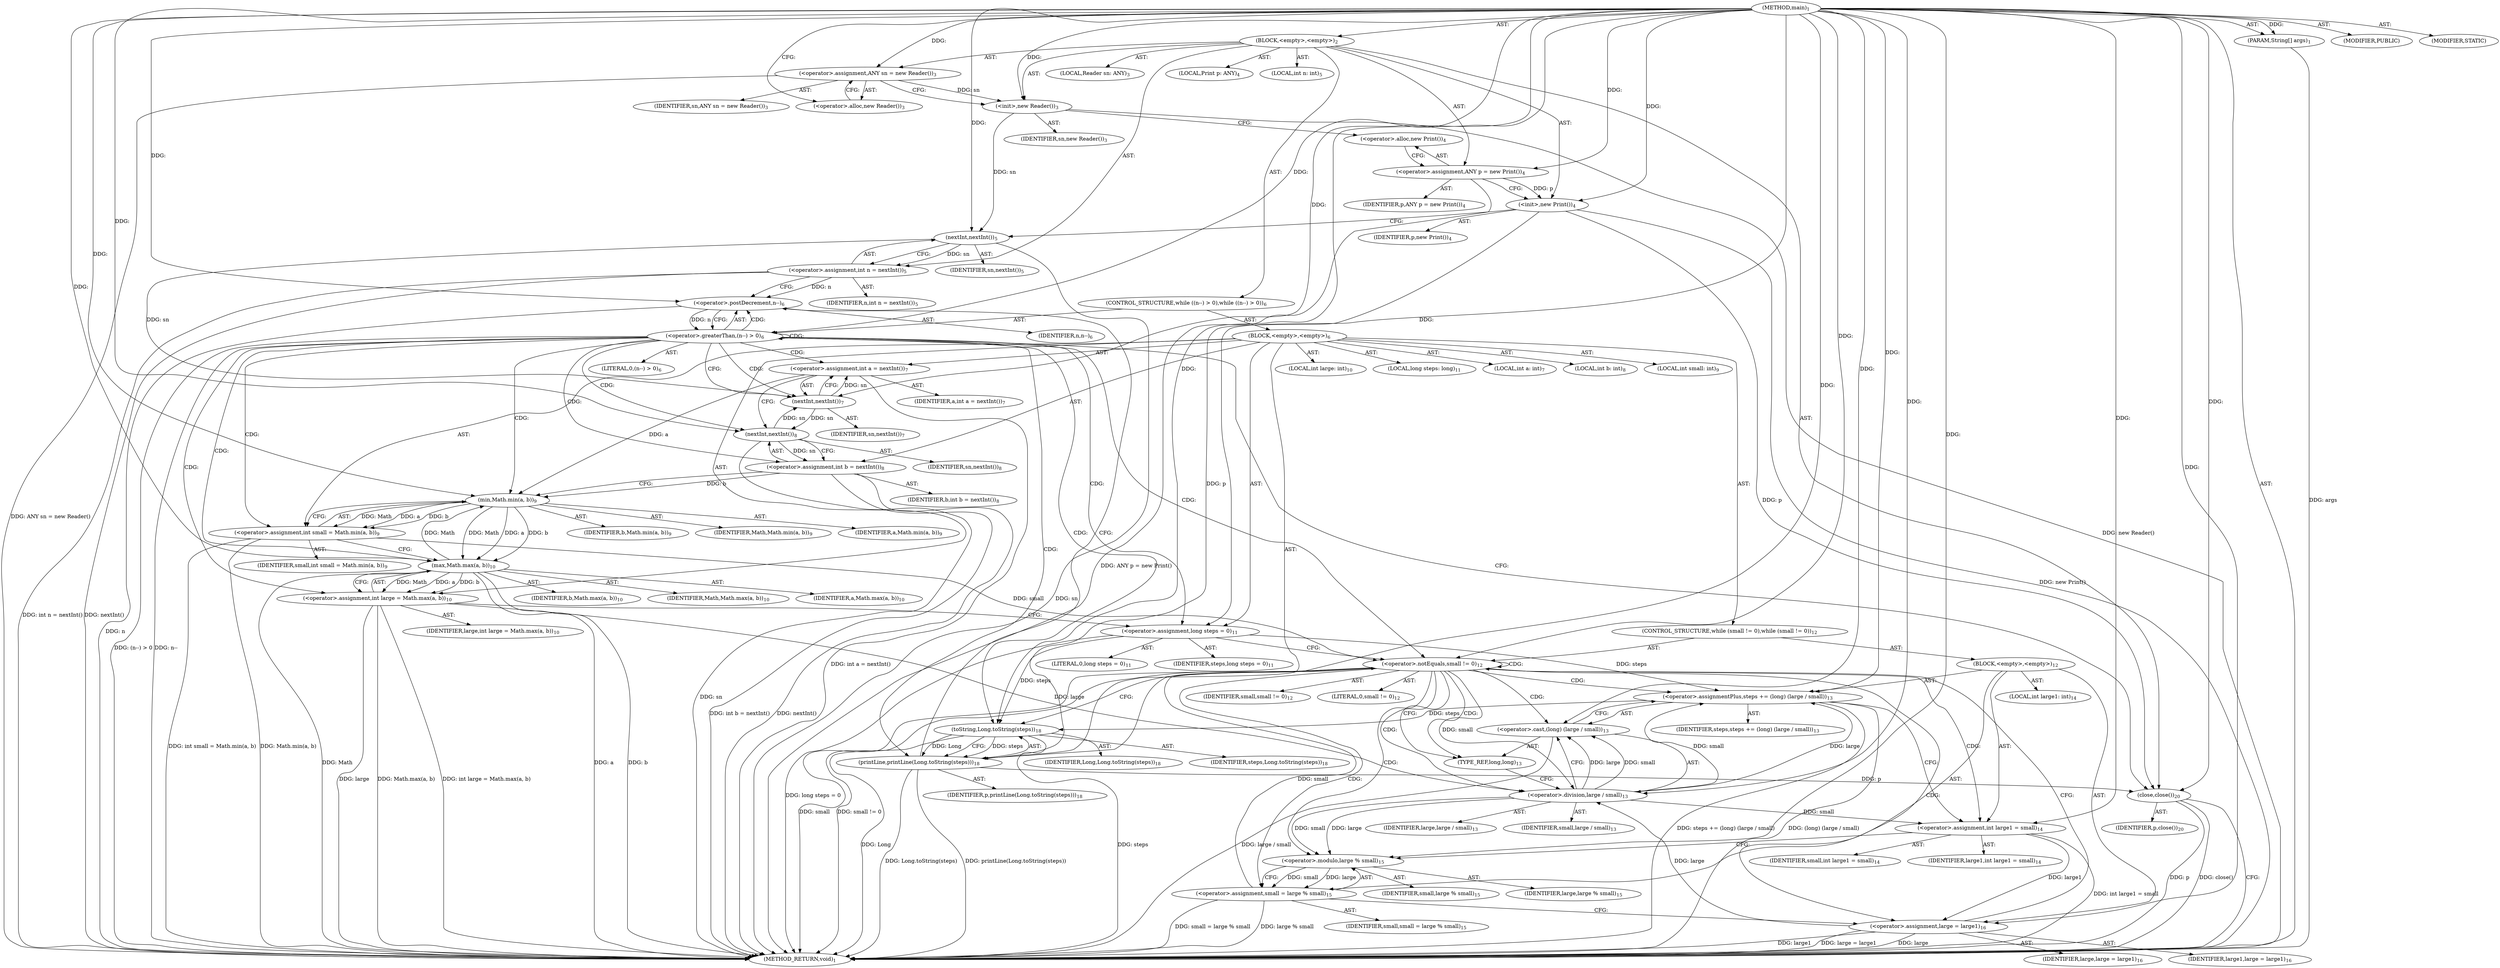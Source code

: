 digraph "main" {  
"21" [label = <(METHOD,main)<SUB>1</SUB>> ]
"22" [label = <(PARAM,String[] args)<SUB>1</SUB>> ]
"23" [label = <(BLOCK,&lt;empty&gt;,&lt;empty&gt;)<SUB>2</SUB>> ]
"4" [label = <(LOCAL,Reader sn: ANY)<SUB>3</SUB>> ]
"24" [label = <(&lt;operator&gt;.assignment,ANY sn = new Reader())<SUB>3</SUB>> ]
"25" [label = <(IDENTIFIER,sn,ANY sn = new Reader())<SUB>3</SUB>> ]
"26" [label = <(&lt;operator&gt;.alloc,new Reader())<SUB>3</SUB>> ]
"27" [label = <(&lt;init&gt;,new Reader())<SUB>3</SUB>> ]
"3" [label = <(IDENTIFIER,sn,new Reader())<SUB>3</SUB>> ]
"6" [label = <(LOCAL,Print p: ANY)<SUB>4</SUB>> ]
"28" [label = <(&lt;operator&gt;.assignment,ANY p = new Print())<SUB>4</SUB>> ]
"29" [label = <(IDENTIFIER,p,ANY p = new Print())<SUB>4</SUB>> ]
"30" [label = <(&lt;operator&gt;.alloc,new Print())<SUB>4</SUB>> ]
"31" [label = <(&lt;init&gt;,new Print())<SUB>4</SUB>> ]
"5" [label = <(IDENTIFIER,p,new Print())<SUB>4</SUB>> ]
"32" [label = <(LOCAL,int n: int)<SUB>5</SUB>> ]
"33" [label = <(&lt;operator&gt;.assignment,int n = nextInt())<SUB>5</SUB>> ]
"34" [label = <(IDENTIFIER,n,int n = nextInt())<SUB>5</SUB>> ]
"35" [label = <(nextInt,nextInt())<SUB>5</SUB>> ]
"36" [label = <(IDENTIFIER,sn,nextInt())<SUB>5</SUB>> ]
"37" [label = <(CONTROL_STRUCTURE,while ((n--) &gt; 0),while ((n--) &gt; 0))<SUB>6</SUB>> ]
"38" [label = <(&lt;operator&gt;.greaterThan,(n--) &gt; 0)<SUB>6</SUB>> ]
"39" [label = <(&lt;operator&gt;.postDecrement,n--)<SUB>6</SUB>> ]
"40" [label = <(IDENTIFIER,n,n--)<SUB>6</SUB>> ]
"41" [label = <(LITERAL,0,(n--) &gt; 0)<SUB>6</SUB>> ]
"42" [label = <(BLOCK,&lt;empty&gt;,&lt;empty&gt;)<SUB>6</SUB>> ]
"43" [label = <(LOCAL,int a: int)<SUB>7</SUB>> ]
"44" [label = <(&lt;operator&gt;.assignment,int a = nextInt())<SUB>7</SUB>> ]
"45" [label = <(IDENTIFIER,a,int a = nextInt())<SUB>7</SUB>> ]
"46" [label = <(nextInt,nextInt())<SUB>7</SUB>> ]
"47" [label = <(IDENTIFIER,sn,nextInt())<SUB>7</SUB>> ]
"48" [label = <(LOCAL,int b: int)<SUB>8</SUB>> ]
"49" [label = <(&lt;operator&gt;.assignment,int b = nextInt())<SUB>8</SUB>> ]
"50" [label = <(IDENTIFIER,b,int b = nextInt())<SUB>8</SUB>> ]
"51" [label = <(nextInt,nextInt())<SUB>8</SUB>> ]
"52" [label = <(IDENTIFIER,sn,nextInt())<SUB>8</SUB>> ]
"53" [label = <(LOCAL,int small: int)<SUB>9</SUB>> ]
"54" [label = <(&lt;operator&gt;.assignment,int small = Math.min(a, b))<SUB>9</SUB>> ]
"55" [label = <(IDENTIFIER,small,int small = Math.min(a, b))<SUB>9</SUB>> ]
"56" [label = <(min,Math.min(a, b))<SUB>9</SUB>> ]
"57" [label = <(IDENTIFIER,Math,Math.min(a, b))<SUB>9</SUB>> ]
"58" [label = <(IDENTIFIER,a,Math.min(a, b))<SUB>9</SUB>> ]
"59" [label = <(IDENTIFIER,b,Math.min(a, b))<SUB>9</SUB>> ]
"60" [label = <(LOCAL,int large: int)<SUB>10</SUB>> ]
"61" [label = <(&lt;operator&gt;.assignment,int large = Math.max(a, b))<SUB>10</SUB>> ]
"62" [label = <(IDENTIFIER,large,int large = Math.max(a, b))<SUB>10</SUB>> ]
"63" [label = <(max,Math.max(a, b))<SUB>10</SUB>> ]
"64" [label = <(IDENTIFIER,Math,Math.max(a, b))<SUB>10</SUB>> ]
"65" [label = <(IDENTIFIER,a,Math.max(a, b))<SUB>10</SUB>> ]
"66" [label = <(IDENTIFIER,b,Math.max(a, b))<SUB>10</SUB>> ]
"67" [label = <(LOCAL,long steps: long)<SUB>11</SUB>> ]
"68" [label = <(&lt;operator&gt;.assignment,long steps = 0)<SUB>11</SUB>> ]
"69" [label = <(IDENTIFIER,steps,long steps = 0)<SUB>11</SUB>> ]
"70" [label = <(LITERAL,0,long steps = 0)<SUB>11</SUB>> ]
"71" [label = <(CONTROL_STRUCTURE,while (small != 0),while (small != 0))<SUB>12</SUB>> ]
"72" [label = <(&lt;operator&gt;.notEquals,small != 0)<SUB>12</SUB>> ]
"73" [label = <(IDENTIFIER,small,small != 0)<SUB>12</SUB>> ]
"74" [label = <(LITERAL,0,small != 0)<SUB>12</SUB>> ]
"75" [label = <(BLOCK,&lt;empty&gt;,&lt;empty&gt;)<SUB>12</SUB>> ]
"76" [label = <(&lt;operator&gt;.assignmentPlus,steps += (long) (large / small))<SUB>13</SUB>> ]
"77" [label = <(IDENTIFIER,steps,steps += (long) (large / small))<SUB>13</SUB>> ]
"78" [label = <(&lt;operator&gt;.cast,(long) (large / small))<SUB>13</SUB>> ]
"79" [label = <(TYPE_REF,long,long)<SUB>13</SUB>> ]
"80" [label = <(&lt;operator&gt;.division,large / small)<SUB>13</SUB>> ]
"81" [label = <(IDENTIFIER,large,large / small)<SUB>13</SUB>> ]
"82" [label = <(IDENTIFIER,small,large / small)<SUB>13</SUB>> ]
"83" [label = <(LOCAL,int large1: int)<SUB>14</SUB>> ]
"84" [label = <(&lt;operator&gt;.assignment,int large1 = small)<SUB>14</SUB>> ]
"85" [label = <(IDENTIFIER,large1,int large1 = small)<SUB>14</SUB>> ]
"86" [label = <(IDENTIFIER,small,int large1 = small)<SUB>14</SUB>> ]
"87" [label = <(&lt;operator&gt;.assignment,small = large % small)<SUB>15</SUB>> ]
"88" [label = <(IDENTIFIER,small,small = large % small)<SUB>15</SUB>> ]
"89" [label = <(&lt;operator&gt;.modulo,large % small)<SUB>15</SUB>> ]
"90" [label = <(IDENTIFIER,large,large % small)<SUB>15</SUB>> ]
"91" [label = <(IDENTIFIER,small,large % small)<SUB>15</SUB>> ]
"92" [label = <(&lt;operator&gt;.assignment,large = large1)<SUB>16</SUB>> ]
"93" [label = <(IDENTIFIER,large,large = large1)<SUB>16</SUB>> ]
"94" [label = <(IDENTIFIER,large1,large = large1)<SUB>16</SUB>> ]
"95" [label = <(printLine,printLine(Long.toString(steps)))<SUB>18</SUB>> ]
"96" [label = <(IDENTIFIER,p,printLine(Long.toString(steps)))<SUB>18</SUB>> ]
"97" [label = <(toString,Long.toString(steps))<SUB>18</SUB>> ]
"98" [label = <(IDENTIFIER,Long,Long.toString(steps))<SUB>18</SUB>> ]
"99" [label = <(IDENTIFIER,steps,Long.toString(steps))<SUB>18</SUB>> ]
"100" [label = <(close,close())<SUB>20</SUB>> ]
"101" [label = <(IDENTIFIER,p,close())<SUB>20</SUB>> ]
"102" [label = <(MODIFIER,PUBLIC)> ]
"103" [label = <(MODIFIER,STATIC)> ]
"104" [label = <(METHOD_RETURN,void)<SUB>1</SUB>> ]
  "21" -> "22"  [ label = "AST: "] 
  "21" -> "23"  [ label = "AST: "] 
  "21" -> "102"  [ label = "AST: "] 
  "21" -> "103"  [ label = "AST: "] 
  "21" -> "104"  [ label = "AST: "] 
  "23" -> "4"  [ label = "AST: "] 
  "23" -> "24"  [ label = "AST: "] 
  "23" -> "27"  [ label = "AST: "] 
  "23" -> "6"  [ label = "AST: "] 
  "23" -> "28"  [ label = "AST: "] 
  "23" -> "31"  [ label = "AST: "] 
  "23" -> "32"  [ label = "AST: "] 
  "23" -> "33"  [ label = "AST: "] 
  "23" -> "37"  [ label = "AST: "] 
  "23" -> "100"  [ label = "AST: "] 
  "24" -> "25"  [ label = "AST: "] 
  "24" -> "26"  [ label = "AST: "] 
  "27" -> "3"  [ label = "AST: "] 
  "28" -> "29"  [ label = "AST: "] 
  "28" -> "30"  [ label = "AST: "] 
  "31" -> "5"  [ label = "AST: "] 
  "33" -> "34"  [ label = "AST: "] 
  "33" -> "35"  [ label = "AST: "] 
  "35" -> "36"  [ label = "AST: "] 
  "37" -> "38"  [ label = "AST: "] 
  "37" -> "42"  [ label = "AST: "] 
  "38" -> "39"  [ label = "AST: "] 
  "38" -> "41"  [ label = "AST: "] 
  "39" -> "40"  [ label = "AST: "] 
  "42" -> "43"  [ label = "AST: "] 
  "42" -> "44"  [ label = "AST: "] 
  "42" -> "48"  [ label = "AST: "] 
  "42" -> "49"  [ label = "AST: "] 
  "42" -> "53"  [ label = "AST: "] 
  "42" -> "54"  [ label = "AST: "] 
  "42" -> "60"  [ label = "AST: "] 
  "42" -> "61"  [ label = "AST: "] 
  "42" -> "67"  [ label = "AST: "] 
  "42" -> "68"  [ label = "AST: "] 
  "42" -> "71"  [ label = "AST: "] 
  "42" -> "95"  [ label = "AST: "] 
  "44" -> "45"  [ label = "AST: "] 
  "44" -> "46"  [ label = "AST: "] 
  "46" -> "47"  [ label = "AST: "] 
  "49" -> "50"  [ label = "AST: "] 
  "49" -> "51"  [ label = "AST: "] 
  "51" -> "52"  [ label = "AST: "] 
  "54" -> "55"  [ label = "AST: "] 
  "54" -> "56"  [ label = "AST: "] 
  "56" -> "57"  [ label = "AST: "] 
  "56" -> "58"  [ label = "AST: "] 
  "56" -> "59"  [ label = "AST: "] 
  "61" -> "62"  [ label = "AST: "] 
  "61" -> "63"  [ label = "AST: "] 
  "63" -> "64"  [ label = "AST: "] 
  "63" -> "65"  [ label = "AST: "] 
  "63" -> "66"  [ label = "AST: "] 
  "68" -> "69"  [ label = "AST: "] 
  "68" -> "70"  [ label = "AST: "] 
  "71" -> "72"  [ label = "AST: "] 
  "71" -> "75"  [ label = "AST: "] 
  "72" -> "73"  [ label = "AST: "] 
  "72" -> "74"  [ label = "AST: "] 
  "75" -> "76"  [ label = "AST: "] 
  "75" -> "83"  [ label = "AST: "] 
  "75" -> "84"  [ label = "AST: "] 
  "75" -> "87"  [ label = "AST: "] 
  "75" -> "92"  [ label = "AST: "] 
  "76" -> "77"  [ label = "AST: "] 
  "76" -> "78"  [ label = "AST: "] 
  "78" -> "79"  [ label = "AST: "] 
  "78" -> "80"  [ label = "AST: "] 
  "80" -> "81"  [ label = "AST: "] 
  "80" -> "82"  [ label = "AST: "] 
  "84" -> "85"  [ label = "AST: "] 
  "84" -> "86"  [ label = "AST: "] 
  "87" -> "88"  [ label = "AST: "] 
  "87" -> "89"  [ label = "AST: "] 
  "89" -> "90"  [ label = "AST: "] 
  "89" -> "91"  [ label = "AST: "] 
  "92" -> "93"  [ label = "AST: "] 
  "92" -> "94"  [ label = "AST: "] 
  "95" -> "96"  [ label = "AST: "] 
  "95" -> "97"  [ label = "AST: "] 
  "97" -> "98"  [ label = "AST: "] 
  "97" -> "99"  [ label = "AST: "] 
  "100" -> "101"  [ label = "AST: "] 
  "24" -> "27"  [ label = "CFG: "] 
  "27" -> "30"  [ label = "CFG: "] 
  "28" -> "31"  [ label = "CFG: "] 
  "31" -> "35"  [ label = "CFG: "] 
  "33" -> "39"  [ label = "CFG: "] 
  "100" -> "104"  [ label = "CFG: "] 
  "26" -> "24"  [ label = "CFG: "] 
  "30" -> "28"  [ label = "CFG: "] 
  "35" -> "33"  [ label = "CFG: "] 
  "38" -> "46"  [ label = "CFG: "] 
  "38" -> "100"  [ label = "CFG: "] 
  "39" -> "38"  [ label = "CFG: "] 
  "44" -> "51"  [ label = "CFG: "] 
  "49" -> "56"  [ label = "CFG: "] 
  "54" -> "63"  [ label = "CFG: "] 
  "61" -> "68"  [ label = "CFG: "] 
  "68" -> "72"  [ label = "CFG: "] 
  "95" -> "39"  [ label = "CFG: "] 
  "46" -> "44"  [ label = "CFG: "] 
  "51" -> "49"  [ label = "CFG: "] 
  "56" -> "54"  [ label = "CFG: "] 
  "63" -> "61"  [ label = "CFG: "] 
  "72" -> "79"  [ label = "CFG: "] 
  "72" -> "97"  [ label = "CFG: "] 
  "97" -> "95"  [ label = "CFG: "] 
  "76" -> "84"  [ label = "CFG: "] 
  "84" -> "89"  [ label = "CFG: "] 
  "87" -> "92"  [ label = "CFG: "] 
  "92" -> "72"  [ label = "CFG: "] 
  "78" -> "76"  [ label = "CFG: "] 
  "89" -> "87"  [ label = "CFG: "] 
  "79" -> "80"  [ label = "CFG: "] 
  "80" -> "78"  [ label = "CFG: "] 
  "21" -> "26"  [ label = "CFG: "] 
  "22" -> "104"  [ label = "DDG: args"] 
  "24" -> "104"  [ label = "DDG: ANY sn = new Reader()"] 
  "27" -> "104"  [ label = "DDG: new Reader()"] 
  "28" -> "104"  [ label = "DDG: ANY p = new Print()"] 
  "31" -> "104"  [ label = "DDG: new Print()"] 
  "35" -> "104"  [ label = "DDG: sn"] 
  "33" -> "104"  [ label = "DDG: nextInt()"] 
  "33" -> "104"  [ label = "DDG: int n = nextInt()"] 
  "39" -> "104"  [ label = "DDG: n"] 
  "38" -> "104"  [ label = "DDG: n--"] 
  "38" -> "104"  [ label = "DDG: (n--) &gt; 0"] 
  "100" -> "104"  [ label = "DDG: p"] 
  "100" -> "104"  [ label = "DDG: close()"] 
  "44" -> "104"  [ label = "DDG: int a = nextInt()"] 
  "51" -> "104"  [ label = "DDG: sn"] 
  "49" -> "104"  [ label = "DDG: nextInt()"] 
  "49" -> "104"  [ label = "DDG: int b = nextInt()"] 
  "54" -> "104"  [ label = "DDG: Math.min(a, b)"] 
  "54" -> "104"  [ label = "DDG: int small = Math.min(a, b)"] 
  "61" -> "104"  [ label = "DDG: large"] 
  "63" -> "104"  [ label = "DDG: Math"] 
  "63" -> "104"  [ label = "DDG: a"] 
  "63" -> "104"  [ label = "DDG: b"] 
  "61" -> "104"  [ label = "DDG: Math.max(a, b)"] 
  "61" -> "104"  [ label = "DDG: int large = Math.max(a, b)"] 
  "68" -> "104"  [ label = "DDG: long steps = 0"] 
  "72" -> "104"  [ label = "DDG: small"] 
  "72" -> "104"  [ label = "DDG: small != 0"] 
  "97" -> "104"  [ label = "DDG: steps"] 
  "95" -> "104"  [ label = "DDG: Long.toString(steps)"] 
  "95" -> "104"  [ label = "DDG: printLine(Long.toString(steps))"] 
  "78" -> "104"  [ label = "DDG: large / small"] 
  "76" -> "104"  [ label = "DDG: (long) (large / small)"] 
  "76" -> "104"  [ label = "DDG: steps += (long) (large / small)"] 
  "84" -> "104"  [ label = "DDG: int large1 = small"] 
  "87" -> "104"  [ label = "DDG: large % small"] 
  "87" -> "104"  [ label = "DDG: small = large % small"] 
  "92" -> "104"  [ label = "DDG: large"] 
  "92" -> "104"  [ label = "DDG: large1"] 
  "92" -> "104"  [ label = "DDG: large = large1"] 
  "97" -> "104"  [ label = "DDG: Long"] 
  "21" -> "22"  [ label = "DDG: "] 
  "21" -> "24"  [ label = "DDG: "] 
  "21" -> "28"  [ label = "DDG: "] 
  "35" -> "33"  [ label = "DDG: sn"] 
  "24" -> "27"  [ label = "DDG: sn"] 
  "21" -> "27"  [ label = "DDG: "] 
  "28" -> "31"  [ label = "DDG: p"] 
  "21" -> "31"  [ label = "DDG: "] 
  "31" -> "100"  [ label = "DDG: p"] 
  "95" -> "100"  [ label = "DDG: p"] 
  "21" -> "100"  [ label = "DDG: "] 
  "27" -> "35"  [ label = "DDG: sn"] 
  "21" -> "35"  [ label = "DDG: "] 
  "39" -> "38"  [ label = "DDG: n"] 
  "21" -> "38"  [ label = "DDG: "] 
  "46" -> "44"  [ label = "DDG: sn"] 
  "51" -> "49"  [ label = "DDG: sn"] 
  "56" -> "54"  [ label = "DDG: Math"] 
  "56" -> "54"  [ label = "DDG: a"] 
  "56" -> "54"  [ label = "DDG: b"] 
  "63" -> "61"  [ label = "DDG: Math"] 
  "63" -> "61"  [ label = "DDG: a"] 
  "63" -> "61"  [ label = "DDG: b"] 
  "21" -> "68"  [ label = "DDG: "] 
  "33" -> "39"  [ label = "DDG: n"] 
  "21" -> "39"  [ label = "DDG: "] 
  "31" -> "95"  [ label = "DDG: p"] 
  "21" -> "95"  [ label = "DDG: "] 
  "97" -> "95"  [ label = "DDG: Long"] 
  "97" -> "95"  [ label = "DDG: steps"] 
  "35" -> "46"  [ label = "DDG: sn"] 
  "51" -> "46"  [ label = "DDG: sn"] 
  "21" -> "46"  [ label = "DDG: "] 
  "46" -> "51"  [ label = "DDG: sn"] 
  "21" -> "51"  [ label = "DDG: "] 
  "63" -> "56"  [ label = "DDG: Math"] 
  "21" -> "56"  [ label = "DDG: "] 
  "44" -> "56"  [ label = "DDG: a"] 
  "49" -> "56"  [ label = "DDG: b"] 
  "56" -> "63"  [ label = "DDG: Math"] 
  "21" -> "63"  [ label = "DDG: "] 
  "56" -> "63"  [ label = "DDG: a"] 
  "56" -> "63"  [ label = "DDG: b"] 
  "54" -> "72"  [ label = "DDG: small"] 
  "87" -> "72"  [ label = "DDG: small"] 
  "21" -> "72"  [ label = "DDG: "] 
  "21" -> "76"  [ label = "DDG: "] 
  "80" -> "76"  [ label = "DDG: large"] 
  "80" -> "76"  [ label = "DDG: small"] 
  "80" -> "84"  [ label = "DDG: small"] 
  "21" -> "84"  [ label = "DDG: "] 
  "89" -> "87"  [ label = "DDG: large"] 
  "89" -> "87"  [ label = "DDG: small"] 
  "84" -> "92"  [ label = "DDG: large1"] 
  "21" -> "92"  [ label = "DDG: "] 
  "21" -> "97"  [ label = "DDG: "] 
  "68" -> "97"  [ label = "DDG: steps"] 
  "76" -> "97"  [ label = "DDG: steps"] 
  "68" -> "76"  [ label = "DDG: steps"] 
  "21" -> "78"  [ label = "DDG: "] 
  "80" -> "78"  [ label = "DDG: large"] 
  "80" -> "78"  [ label = "DDG: small"] 
  "80" -> "89"  [ label = "DDG: large"] 
  "21" -> "89"  [ label = "DDG: "] 
  "80" -> "89"  [ label = "DDG: small"] 
  "61" -> "80"  [ label = "DDG: large"] 
  "92" -> "80"  [ label = "DDG: large"] 
  "21" -> "80"  [ label = "DDG: "] 
  "72" -> "80"  [ label = "DDG: small"] 
  "38" -> "68"  [ label = "CDG: "] 
  "38" -> "49"  [ label = "CDG: "] 
  "38" -> "51"  [ label = "CDG: "] 
  "38" -> "46"  [ label = "CDG: "] 
  "38" -> "38"  [ label = "CDG: "] 
  "38" -> "72"  [ label = "CDG: "] 
  "38" -> "56"  [ label = "CDG: "] 
  "38" -> "95"  [ label = "CDG: "] 
  "38" -> "97"  [ label = "CDG: "] 
  "38" -> "44"  [ label = "CDG: "] 
  "38" -> "54"  [ label = "CDG: "] 
  "38" -> "61"  [ label = "CDG: "] 
  "38" -> "63"  [ label = "CDG: "] 
  "38" -> "39"  [ label = "CDG: "] 
  "72" -> "89"  [ label = "CDG: "] 
  "72" -> "84"  [ label = "CDG: "] 
  "72" -> "72"  [ label = "CDG: "] 
  "72" -> "92"  [ label = "CDG: "] 
  "72" -> "76"  [ label = "CDG: "] 
  "72" -> "87"  [ label = "CDG: "] 
  "72" -> "79"  [ label = "CDG: "] 
  "72" -> "80"  [ label = "CDG: "] 
  "72" -> "78"  [ label = "CDG: "] 
}
